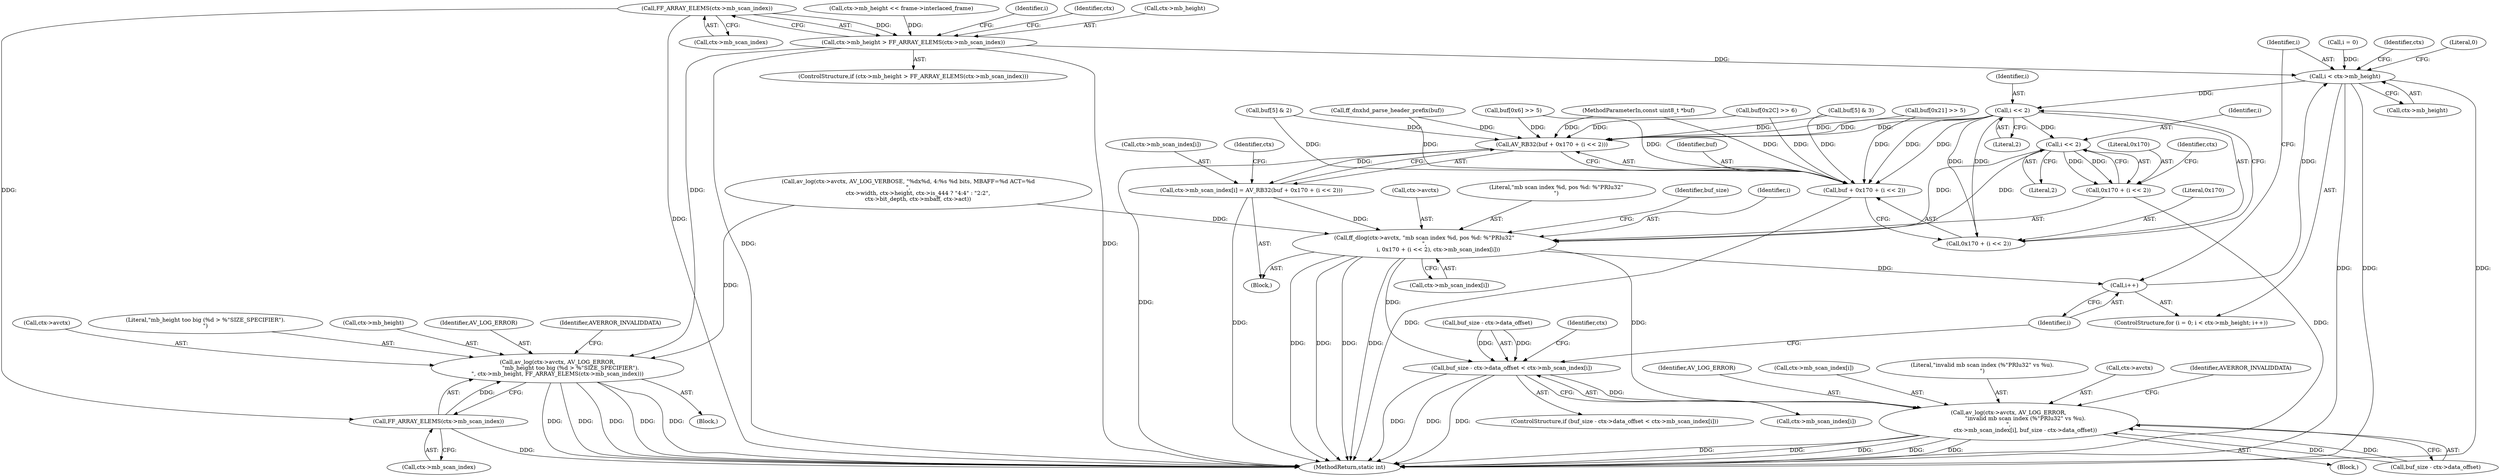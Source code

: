 digraph "0_FFmpeg_296debd213bd6dce7647cedd34eb64e5b94cdc92@pointer" {
"1000768" [label="(Call,FF_ARRAY_ELEMS(ctx->mb_scan_index))"];
"1000764" [label="(Call,ctx->mb_height > FF_ARRAY_ELEMS(ctx->mb_scan_index))"];
"1000773" [label="(Call,av_log(ctx->avctx, AV_LOG_ERROR,\n               \"mb_height too big (%d > %\"SIZE_SPECIFIER\").\n\", ctx->mb_height, FF_ARRAY_ELEMS(ctx->mb_scan_index)))"];
"1000792" [label="(Call,i < ctx->mb_height)"];
"1000811" [label="(Call,i << 2)"];
"1000806" [label="(Call,AV_RB32(buf + 0x170 + (i << 2)))"];
"1000800" [label="(Call,ctx->mb_scan_index[i] = AV_RB32(buf + 0x170 + (i << 2)))"];
"1000814" [label="(Call,ff_dlog(ctx->avctx, \"mb scan index %d, pos %d: %\"PRIu32\"\n\",\n                i, 0x170 + (i << 2), ctx->mb_scan_index[i]))"];
"1000797" [label="(Call,i++)"];
"1000831" [label="(Call,buf_size - ctx->data_offset < ctx->mb_scan_index[i])"];
"1000843" [label="(Call,av_log(ctx->avctx, AV_LOG_ERROR,\n                   \"invalid mb scan index (%\"PRIu32\" vs %u).\n\",\n                   ctx->mb_scan_index[i], buf_size - ctx->data_offset))"];
"1000807" [label="(Call,buf + 0x170 + (i << 2))"];
"1000809" [label="(Call,0x170 + (i << 2))"];
"1000822" [label="(Call,i << 2)"];
"1000820" [label="(Call,0x170 + (i << 2))"];
"1000782" [label="(Call,FF_ARRAY_ELEMS(ctx->mb_scan_index))"];
"1000244" [label="(Call,buf[0x21] >> 5)"];
"1000811" [label="(Call,i << 2)"];
"1000848" [label="(Literal,\"invalid mb scan index (%\"PRIu32\" vs %u).\n\")"];
"1000778" [label="(Literal,\"mb_height too big (%d > %\"SIZE_SPECIFIER\").\n\")"];
"1000810" [label="(Literal,0x170)"];
"1000863" [label="(MethodReturn,static int)"];
"1000779" [label="(Call,ctx->mb_height)"];
"1000844" [label="(Call,ctx->avctx)"];
"1000832" [label="(Call,buf_size - ctx->data_offset)"];
"1000860" [label="(Identifier,AVERROR_INVALIDDATA)"];
"1000777" [label="(Identifier,AV_LOG_ERROR)"];
"1000843" [label="(Call,av_log(ctx->avctx, AV_LOG_ERROR,\n                   \"invalid mb scan index (%\"PRIu32\" vs %u).\n\",\n                   ctx->mb_scan_index[i], buf_size - ctx->data_offset))"];
"1000769" [label="(Call,ctx->mb_scan_index)"];
"1000820" [label="(Call,0x170 + (i << 2))"];
"1000793" [label="(Identifier,i)"];
"1000772" [label="(Block,)"];
"1000135" [label="(Call,ff_dnxhd_parse_header_prefix(buf))"];
"1000818" [label="(Literal,\"mb scan index %d, pos %d: %\"PRIu32\"\n\")"];
"1000845" [label="(Identifier,ctx)"];
"1000847" [label="(Identifier,AV_LOG_ERROR)"];
"1000800" [label="(Call,ctx->mb_scan_index[i] = AV_RB32(buf + 0x170 + (i << 2)))"];
"1000782" [label="(Call,FF_ARRAY_ELEMS(ctx->mb_scan_index))"];
"1000797" [label="(Call,i++)"];
"1000787" [label="(Identifier,AVERROR_INVALIDDATA)"];
"1000813" [label="(Literal,2)"];
"1000812" [label="(Identifier,i)"];
"1000783" [label="(Call,ctx->mb_scan_index)"];
"1000807" [label="(Call,buf + 0x170 + (i << 2))"];
"1000837" [label="(Call,ctx->mb_scan_index[i])"];
"1000803" [label="(Identifier,ctx)"];
"1000801" [label="(Call,ctx->mb_scan_index[i])"];
"1000774" [label="(Call,ctx->avctx)"];
"1000833" [label="(Identifier,buf_size)"];
"1000824" [label="(Literal,2)"];
"1000764" [label="(Call,ctx->mb_height > FF_ARRAY_ELEMS(ctx->mb_scan_index))"];
"1000221" [label="(Call,buf[0x6] >> 5)"];
"1000819" [label="(Identifier,i)"];
"1000798" [label="(Identifier,i)"];
"1000806" [label="(Call,AV_RB32(buf + 0x170 + (i << 2)))"];
"1000718" [label="(Call,ctx->mb_height << frame->interlaced_frame)"];
"1000788" [label="(ControlStructure,for (i = 0; i < ctx->mb_height; i++))"];
"1000768" [label="(Call,FF_ARRAY_ELEMS(ctx->mb_scan_index))"];
"1000794" [label="(Call,ctx->mb_height)"];
"1000643" [label="(Call,av_log(ctx->avctx, AV_LOG_VERBOSE, \"%dx%d, 4:%s %d bits, MBAFF=%d ACT=%d\n\",\n           ctx->width, ctx->height, ctx->is_444 ? \"4:4\" : \"2:2\",\n           ctx->bit_depth, ctx->mbaff, ctx->act))"];
"1000104" [label="(MethodParameterIn,const uint8_t *buf)"];
"1000831" [label="(Call,buf_size - ctx->data_offset < ctx->mb_scan_index[i])"];
"1000763" [label="(ControlStructure,if (ctx->mb_height > FF_ARRAY_ELEMS(ctx->mb_scan_index)))"];
"1000809" [label="(Call,0x170 + (i << 2))"];
"1000201" [label="(Call,buf[5] & 3)"];
"1000862" [label="(Literal,0)"];
"1000814" [label="(Call,ff_dlog(ctx->avctx, \"mb scan index %d, pos %d: %\"PRIu32\"\n\",\n                i, 0x170 + (i << 2), ctx->mb_scan_index[i]))"];
"1000827" [label="(Identifier,ctx)"];
"1000823" [label="(Identifier,i)"];
"1000849" [label="(Call,ctx->mb_scan_index[i])"];
"1000821" [label="(Literal,0x170)"];
"1000792" [label="(Call,i < ctx->mb_height)"];
"1000790" [label="(Identifier,i)"];
"1000773" [label="(Call,av_log(ctx->avctx, AV_LOG_ERROR,\n               \"mb_height too big (%d > %\"SIZE_SPECIFIER\").\n\", ctx->mb_height, FF_ARRAY_ELEMS(ctx->mb_scan_index)))"];
"1000842" [label="(Block,)"];
"1000799" [label="(Block,)"];
"1000789" [label="(Call,i = 0)"];
"1000166" [label="(Call,buf[5] & 2)"];
"1000808" [label="(Identifier,buf)"];
"1000815" [label="(Call,ctx->avctx)"];
"1000830" [label="(ControlStructure,if (buf_size - ctx->data_offset < ctx->mb_scan_index[i]))"];
"1000822" [label="(Call,i << 2)"];
"1000816" [label="(Identifier,ctx)"];
"1000825" [label="(Call,ctx->mb_scan_index[i])"];
"1000775" [label="(Identifier,ctx)"];
"1000765" [label="(Call,ctx->mb_height)"];
"1000362" [label="(Call,buf[0x2C] >> 6)"];
"1000854" [label="(Call,buf_size - ctx->data_offset)"];
"1000768" -> "1000764"  [label="AST: "];
"1000768" -> "1000769"  [label="CFG: "];
"1000769" -> "1000768"  [label="AST: "];
"1000764" -> "1000768"  [label="CFG: "];
"1000768" -> "1000863"  [label="DDG: "];
"1000768" -> "1000764"  [label="DDG: "];
"1000768" -> "1000782"  [label="DDG: "];
"1000764" -> "1000763"  [label="AST: "];
"1000765" -> "1000764"  [label="AST: "];
"1000775" -> "1000764"  [label="CFG: "];
"1000790" -> "1000764"  [label="CFG: "];
"1000764" -> "1000863"  [label="DDG: "];
"1000764" -> "1000863"  [label="DDG: "];
"1000718" -> "1000764"  [label="DDG: "];
"1000764" -> "1000773"  [label="DDG: "];
"1000764" -> "1000792"  [label="DDG: "];
"1000773" -> "1000772"  [label="AST: "];
"1000773" -> "1000782"  [label="CFG: "];
"1000774" -> "1000773"  [label="AST: "];
"1000777" -> "1000773"  [label="AST: "];
"1000778" -> "1000773"  [label="AST: "];
"1000779" -> "1000773"  [label="AST: "];
"1000782" -> "1000773"  [label="AST: "];
"1000787" -> "1000773"  [label="CFG: "];
"1000773" -> "1000863"  [label="DDG: "];
"1000773" -> "1000863"  [label="DDG: "];
"1000773" -> "1000863"  [label="DDG: "];
"1000773" -> "1000863"  [label="DDG: "];
"1000773" -> "1000863"  [label="DDG: "];
"1000643" -> "1000773"  [label="DDG: "];
"1000782" -> "1000773"  [label="DDG: "];
"1000792" -> "1000788"  [label="AST: "];
"1000792" -> "1000794"  [label="CFG: "];
"1000793" -> "1000792"  [label="AST: "];
"1000794" -> "1000792"  [label="AST: "];
"1000803" -> "1000792"  [label="CFG: "];
"1000862" -> "1000792"  [label="CFG: "];
"1000792" -> "1000863"  [label="DDG: "];
"1000792" -> "1000863"  [label="DDG: "];
"1000792" -> "1000863"  [label="DDG: "];
"1000789" -> "1000792"  [label="DDG: "];
"1000797" -> "1000792"  [label="DDG: "];
"1000792" -> "1000811"  [label="DDG: "];
"1000811" -> "1000809"  [label="AST: "];
"1000811" -> "1000813"  [label="CFG: "];
"1000812" -> "1000811"  [label="AST: "];
"1000813" -> "1000811"  [label="AST: "];
"1000809" -> "1000811"  [label="CFG: "];
"1000811" -> "1000806"  [label="DDG: "];
"1000811" -> "1000806"  [label="DDG: "];
"1000811" -> "1000807"  [label="DDG: "];
"1000811" -> "1000807"  [label="DDG: "];
"1000811" -> "1000809"  [label="DDG: "];
"1000811" -> "1000809"  [label="DDG: "];
"1000811" -> "1000822"  [label="DDG: "];
"1000806" -> "1000800"  [label="AST: "];
"1000806" -> "1000807"  [label="CFG: "];
"1000807" -> "1000806"  [label="AST: "];
"1000800" -> "1000806"  [label="CFG: "];
"1000806" -> "1000863"  [label="DDG: "];
"1000806" -> "1000800"  [label="DDG: "];
"1000166" -> "1000806"  [label="DDG: "];
"1000221" -> "1000806"  [label="DDG: "];
"1000244" -> "1000806"  [label="DDG: "];
"1000362" -> "1000806"  [label="DDG: "];
"1000201" -> "1000806"  [label="DDG: "];
"1000104" -> "1000806"  [label="DDG: "];
"1000135" -> "1000806"  [label="DDG: "];
"1000800" -> "1000799"  [label="AST: "];
"1000801" -> "1000800"  [label="AST: "];
"1000816" -> "1000800"  [label="CFG: "];
"1000800" -> "1000863"  [label="DDG: "];
"1000800" -> "1000814"  [label="DDG: "];
"1000814" -> "1000799"  [label="AST: "];
"1000814" -> "1000825"  [label="CFG: "];
"1000815" -> "1000814"  [label="AST: "];
"1000818" -> "1000814"  [label="AST: "];
"1000819" -> "1000814"  [label="AST: "];
"1000820" -> "1000814"  [label="AST: "];
"1000825" -> "1000814"  [label="AST: "];
"1000833" -> "1000814"  [label="CFG: "];
"1000814" -> "1000863"  [label="DDG: "];
"1000814" -> "1000863"  [label="DDG: "];
"1000814" -> "1000863"  [label="DDG: "];
"1000814" -> "1000863"  [label="DDG: "];
"1000814" -> "1000797"  [label="DDG: "];
"1000643" -> "1000814"  [label="DDG: "];
"1000822" -> "1000814"  [label="DDG: "];
"1000822" -> "1000814"  [label="DDG: "];
"1000814" -> "1000831"  [label="DDG: "];
"1000814" -> "1000843"  [label="DDG: "];
"1000797" -> "1000788"  [label="AST: "];
"1000797" -> "1000798"  [label="CFG: "];
"1000798" -> "1000797"  [label="AST: "];
"1000793" -> "1000797"  [label="CFG: "];
"1000831" -> "1000830"  [label="AST: "];
"1000831" -> "1000837"  [label="CFG: "];
"1000832" -> "1000831"  [label="AST: "];
"1000837" -> "1000831"  [label="AST: "];
"1000845" -> "1000831"  [label="CFG: "];
"1000798" -> "1000831"  [label="CFG: "];
"1000831" -> "1000863"  [label="DDG: "];
"1000831" -> "1000863"  [label="DDG: "];
"1000831" -> "1000863"  [label="DDG: "];
"1000832" -> "1000831"  [label="DDG: "];
"1000832" -> "1000831"  [label="DDG: "];
"1000831" -> "1000843"  [label="DDG: "];
"1000843" -> "1000842"  [label="AST: "];
"1000843" -> "1000854"  [label="CFG: "];
"1000844" -> "1000843"  [label="AST: "];
"1000847" -> "1000843"  [label="AST: "];
"1000848" -> "1000843"  [label="AST: "];
"1000849" -> "1000843"  [label="AST: "];
"1000854" -> "1000843"  [label="AST: "];
"1000860" -> "1000843"  [label="CFG: "];
"1000843" -> "1000863"  [label="DDG: "];
"1000843" -> "1000863"  [label="DDG: "];
"1000843" -> "1000863"  [label="DDG: "];
"1000843" -> "1000863"  [label="DDG: "];
"1000843" -> "1000863"  [label="DDG: "];
"1000854" -> "1000843"  [label="DDG: "];
"1000854" -> "1000843"  [label="DDG: "];
"1000807" -> "1000809"  [label="CFG: "];
"1000808" -> "1000807"  [label="AST: "];
"1000809" -> "1000807"  [label="AST: "];
"1000807" -> "1000863"  [label="DDG: "];
"1000166" -> "1000807"  [label="DDG: "];
"1000221" -> "1000807"  [label="DDG: "];
"1000244" -> "1000807"  [label="DDG: "];
"1000362" -> "1000807"  [label="DDG: "];
"1000201" -> "1000807"  [label="DDG: "];
"1000104" -> "1000807"  [label="DDG: "];
"1000135" -> "1000807"  [label="DDG: "];
"1000810" -> "1000809"  [label="AST: "];
"1000822" -> "1000820"  [label="AST: "];
"1000822" -> "1000824"  [label="CFG: "];
"1000823" -> "1000822"  [label="AST: "];
"1000824" -> "1000822"  [label="AST: "];
"1000820" -> "1000822"  [label="CFG: "];
"1000822" -> "1000820"  [label="DDG: "];
"1000822" -> "1000820"  [label="DDG: "];
"1000821" -> "1000820"  [label="AST: "];
"1000827" -> "1000820"  [label="CFG: "];
"1000820" -> "1000863"  [label="DDG: "];
"1000782" -> "1000783"  [label="CFG: "];
"1000783" -> "1000782"  [label="AST: "];
"1000782" -> "1000863"  [label="DDG: "];
}
